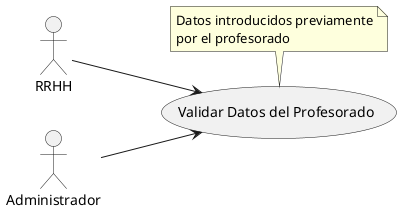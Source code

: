 @startuml
left to right direction

actor "RRHH" as rrhh
actor "Administrador" as admin

usecase "Validar Datos del Profesorado" as valDatos
note top of valDatos
    Datos introducidos previamente
    por el profesorado
end note

rrhh --> valDatos
admin --> valDatos
@enduml